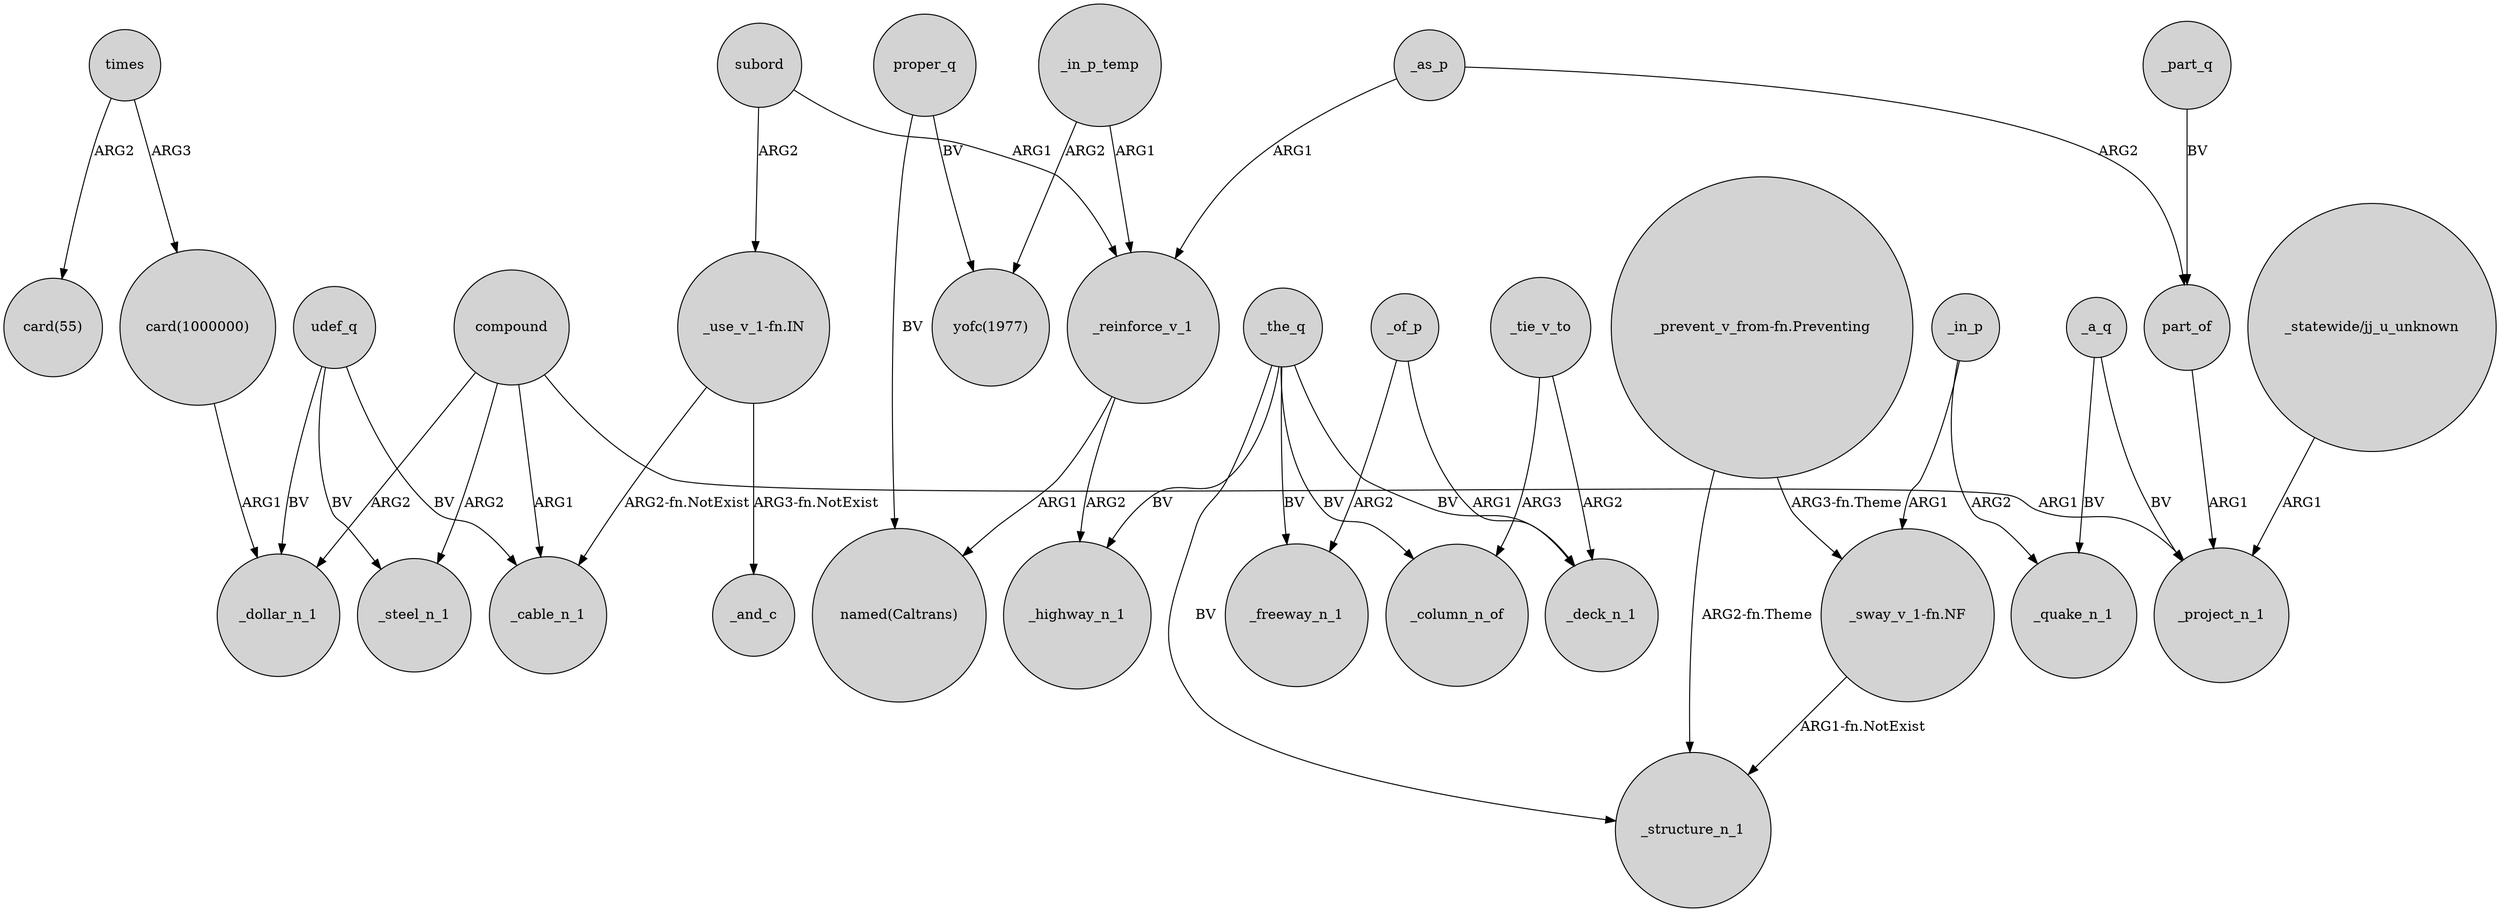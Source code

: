 digraph {
	node [shape=circle style=filled]
	part_of -> _project_n_1 [label=ARG1]
	"card(1000000)" -> _dollar_n_1 [label=ARG1]
	proper_q -> "named(Caltrans)" [label=BV]
	compound -> _project_n_1 [label=ARG1]
	subord -> _reinforce_v_1 [label=ARG1]
	_the_q -> _freeway_n_1 [label=BV]
	_reinforce_v_1 -> "named(Caltrans)" [label=ARG1]
	_as_p -> part_of [label=ARG2]
	proper_q -> "yofc(1977)" [label=BV]
	_tie_v_to -> _column_n_of [label=ARG3]
	_in_p_temp -> "yofc(1977)" [label=ARG2]
	_a_q -> _project_n_1 [label=BV]
	"_prevent_v_from-fn.Preventing" -> "_sway_v_1-fn.NF" [label="ARG3-fn.Theme"]
	compound -> _steel_n_1 [label=ARG2]
	"_sway_v_1-fn.NF" -> _structure_n_1 [label="ARG1-fn.NotExist"]
	_the_q -> _column_n_of [label=BV]
	"_statewide/jj_u_unknown" -> _project_n_1 [label=ARG1]
	udef_q -> _steel_n_1 [label=BV]
	subord -> "_use_v_1-fn.IN" [label=ARG2]
	_the_q -> _structure_n_1 [label=BV]
	_part_q -> part_of [label=BV]
	_in_p -> _quake_n_1 [label=ARG2]
	_the_q -> _deck_n_1 [label=BV]
	"_use_v_1-fn.IN" -> _and_c [label="ARG3-fn.NotExist"]
	times -> "card(1000000)" [label=ARG3]
	"_prevent_v_from-fn.Preventing" -> _structure_n_1 [label="ARG2-fn.Theme"]
	_as_p -> _reinforce_v_1 [label=ARG1]
	_the_q -> _highway_n_1 [label=BV]
	_of_p -> _deck_n_1 [label=ARG1]
	_tie_v_to -> _deck_n_1 [label=ARG2]
	"_use_v_1-fn.IN" -> _cable_n_1 [label="ARG2-fn.NotExist"]
	_in_p -> "_sway_v_1-fn.NF" [label=ARG1]
	udef_q -> _cable_n_1 [label=BV]
	_a_q -> _quake_n_1 [label=BV]
	_of_p -> _freeway_n_1 [label=ARG2]
	compound -> _dollar_n_1 [label=ARG2]
	_reinforce_v_1 -> _highway_n_1 [label=ARG2]
	compound -> _cable_n_1 [label=ARG1]
	_in_p_temp -> _reinforce_v_1 [label=ARG1]
	udef_q -> _dollar_n_1 [label=BV]
	times -> "card(55)" [label=ARG2]
}
